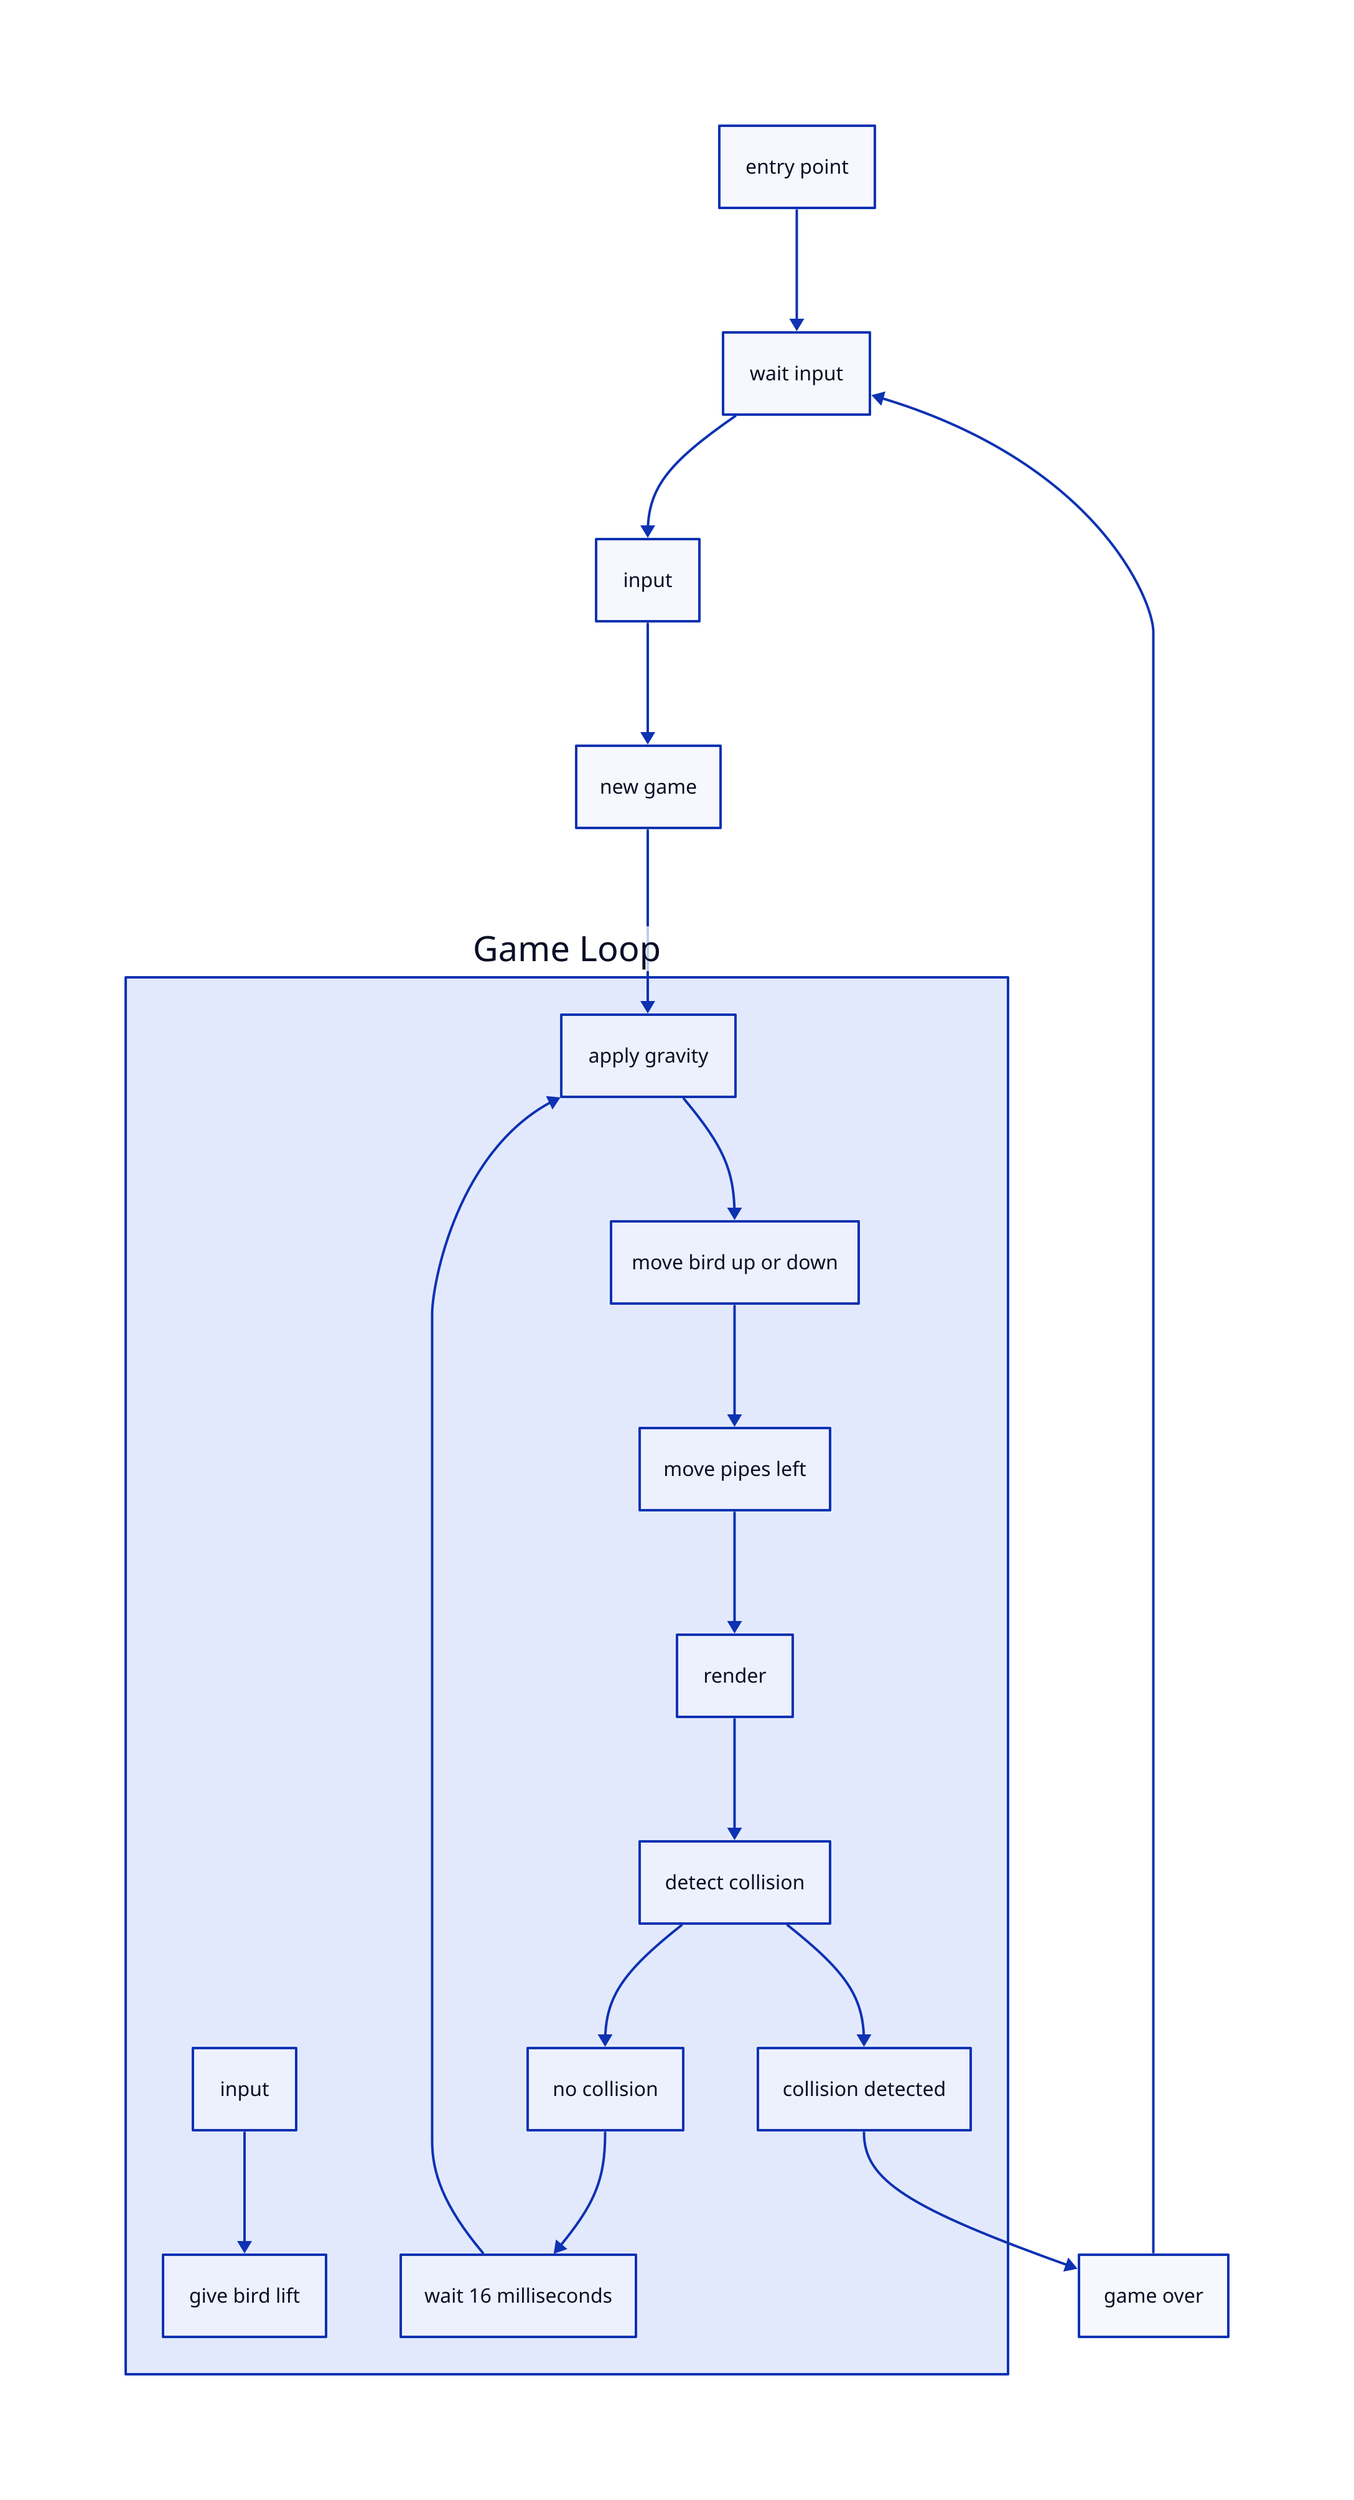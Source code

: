 # This game loop is a simplified overview and inaccurate of certain
# details of the actual game loop.

entry point -> wait input -> input -> new game -> Game Loop.apply gravity

Game Loop: {
  input -> give bird lift

  apply gravity -> move bird up or down -> move pipes left -> render -> detect collision

  detect collision -> no collision -> wait 16 milliseconds -> apply gravity
  detect collision -> collision detected -> _.game over
}

game over -> wait input
